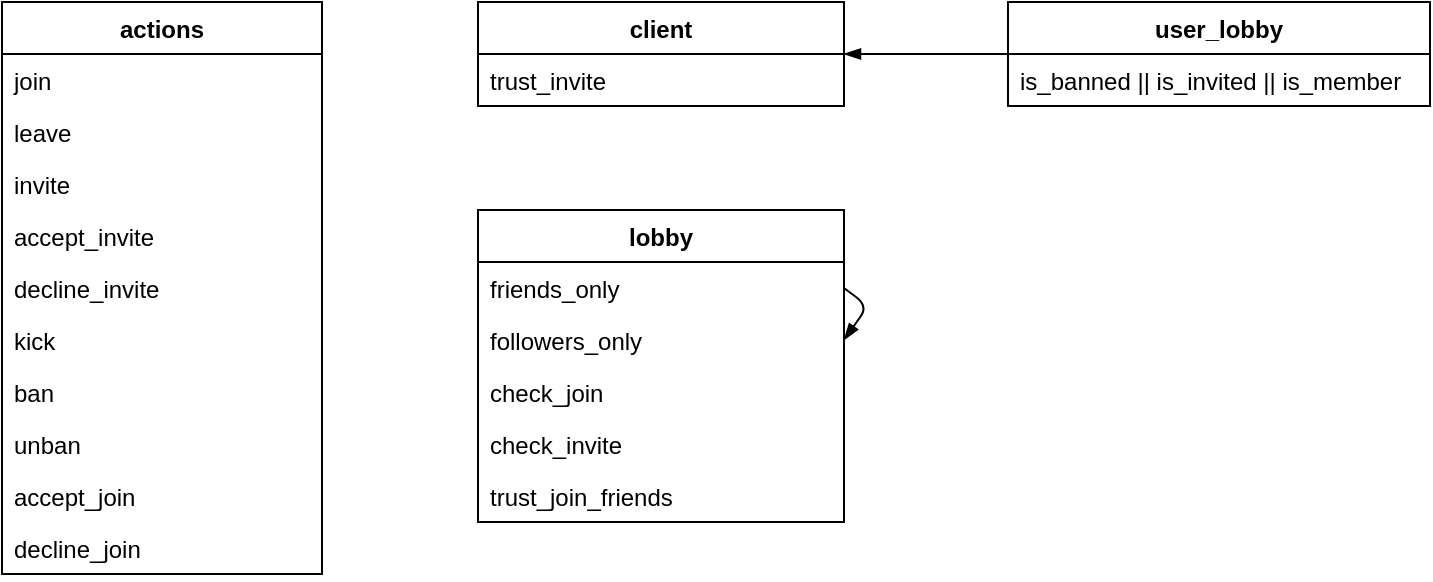<mxfile version="13.0.1" type="device"><diagram id="odDYBLWX8v9IzZ_abZ4O" name="Page-1"><mxGraphModel dx="1950" dy="502" grid="0" gridSize="10" guides="1" tooltips="1" connect="1" arrows="1" fold="1" page="0" pageScale="1" pageWidth="827" pageHeight="1169" math="0" shadow="0"><root><mxCell id="0"/><mxCell id="1" parent="0"/><mxCell id="EuxPJ1tlGM-MT0Ld6GmY-15" style="rounded=0;orthogonalLoop=1;jettySize=auto;html=1;endArrow=blockThin;endFill=1;" parent="1" source="HrsVtSaJy5qnkHQuRTk--28" target="EuxPJ1tlGM-MT0Ld6GmY-16" edge="1"><mxGeometry relative="1" as="geometry"><mxPoint x="403.002" y="796" as="targetPoint"/><mxPoint x="395.0" y="742" as="sourcePoint"/></mxGeometry></mxCell><mxCell id="EuxPJ1tlGM-MT0Ld6GmY-16" value="client" style="swimlane;fontStyle=1;align=center;verticalAlign=top;childLayout=stackLayout;horizontal=1;startSize=26;horizontalStack=0;resizeParent=1;resizeParentMax=0;resizeLast=0;collapsible=1;marginBottom=0;" parent="1" vertex="1"><mxGeometry x="164" y="716" width="183" height="52" as="geometry"/></mxCell><mxCell id="EuxPJ1tlGM-MT0Ld6GmY-19" value="" style="edgeStyle=none;rounded=1;orthogonalLoop=1;jettySize=auto;html=1;endArrow=blockThin;endFill=1;" parent="EuxPJ1tlGM-MT0Ld6GmY-16" edge="1"><mxGeometry relative="1" as="geometry"><mxPoint x="91.5" y="52" as="sourcePoint"/><mxPoint x="91.5" y="52" as="targetPoint"/></mxGeometry></mxCell><mxCell id="EuxPJ1tlGM-MT0Ld6GmY-23" value="trust_invite" style="text;strokeColor=none;fillColor=none;align=left;verticalAlign=top;spacingLeft=4;spacingRight=4;overflow=hidden;rotatable=0;points=[[0,0.5],[1,0.5]];portConstraint=eastwest;" parent="EuxPJ1tlGM-MT0Ld6GmY-16" vertex="1"><mxGeometry y="26" width="183" height="26" as="geometry"/></mxCell><mxCell id="HrsVtSaJy5qnkHQuRTk--28" value="user_lobby" style="swimlane;fontStyle=1;align=center;verticalAlign=top;childLayout=stackLayout;horizontal=1;startSize=26;horizontalStack=0;resizeParent=1;resizeParentMax=0;resizeLast=0;collapsible=1;marginBottom=0;" parent="1" vertex="1"><mxGeometry x="429" y="716" width="211" height="52" as="geometry"/></mxCell><mxCell id="HrsVtSaJy5qnkHQuRTk--29" value="is_banned || is_invited || is_member" style="text;strokeColor=none;fillColor=none;align=left;verticalAlign=top;spacingLeft=4;spacingRight=4;overflow=hidden;rotatable=0;points=[[0,0.5],[1,0.5]];portConstraint=eastwest;" parent="HrsVtSaJy5qnkHQuRTk--28" vertex="1"><mxGeometry y="26" width="211" height="26" as="geometry"/></mxCell><mxCell id="HrsVtSaJy5qnkHQuRTk--31" value="lobby" style="swimlane;fontStyle=1;align=center;verticalAlign=top;childLayout=stackLayout;horizontal=1;startSize=26;horizontalStack=0;resizeParent=1;resizeParentMax=0;resizeLast=0;collapsible=1;marginBottom=0;" parent="1" vertex="1"><mxGeometry x="164" y="820" width="183" height="156" as="geometry"/></mxCell><mxCell id="HrsVtSaJy5qnkHQuRTk--32" style="rounded=1;orthogonalLoop=1;jettySize=auto;html=1;exitX=1;exitY=0.5;exitDx=0;exitDy=0;entryX=1;entryY=0.5;entryDx=0;entryDy=0;endArrow=blockThin;endFill=1;" parent="HrsVtSaJy5qnkHQuRTk--31" source="HrsVtSaJy5qnkHQuRTk--33" target="HrsVtSaJy5qnkHQuRTk--35" edge="1"><mxGeometry relative="1" as="geometry"><Array as="points"><mxPoint x="195" y="48"/></Array></mxGeometry></mxCell><mxCell id="HrsVtSaJy5qnkHQuRTk--33" value="friends_only" style="text;strokeColor=none;fillColor=none;align=left;verticalAlign=top;spacingLeft=4;spacingRight=4;overflow=hidden;rotatable=0;points=[[0,0.5],[1,0.5]];portConstraint=eastwest;" parent="HrsVtSaJy5qnkHQuRTk--31" vertex="1"><mxGeometry y="26" width="183" height="26" as="geometry"/></mxCell><mxCell id="HrsVtSaJy5qnkHQuRTk--34" value="" style="edgeStyle=none;rounded=1;orthogonalLoop=1;jettySize=auto;html=1;endArrow=blockThin;endFill=1;" parent="HrsVtSaJy5qnkHQuRTk--31" source="HrsVtSaJy5qnkHQuRTk--35" target="HrsVtSaJy5qnkHQuRTk--36" edge="1"><mxGeometry relative="1" as="geometry"/></mxCell><mxCell id="HrsVtSaJy5qnkHQuRTk--35" value="followers_only" style="text;strokeColor=none;fillColor=none;align=left;verticalAlign=top;spacingLeft=4;spacingRight=4;overflow=hidden;rotatable=0;points=[[0,0.5],[1,0.5]];portConstraint=eastwest;" parent="HrsVtSaJy5qnkHQuRTk--31" vertex="1"><mxGeometry y="52" width="183" height="26" as="geometry"/></mxCell><mxCell id="HrsVtSaJy5qnkHQuRTk--36" value="check_join" style="text;strokeColor=none;fillColor=none;align=left;verticalAlign=top;spacingLeft=4;spacingRight=4;overflow=hidden;rotatable=0;points=[[0,0.5],[1,0.5]];portConstraint=eastwest;" parent="HrsVtSaJy5qnkHQuRTk--31" vertex="1"><mxGeometry y="78" width="183" height="26" as="geometry"/></mxCell><mxCell id="peSvNKoVlFnEPIyV3YPy-1" value="check_invite" style="text;strokeColor=none;fillColor=none;align=left;verticalAlign=top;spacingLeft=4;spacingRight=4;overflow=hidden;rotatable=0;points=[[0,0.5],[1,0.5]];portConstraint=eastwest;" parent="HrsVtSaJy5qnkHQuRTk--31" vertex="1"><mxGeometry y="104" width="183" height="26" as="geometry"/></mxCell><mxCell id="KIQsW9MJnkWKguHsB2Rs-1" value="trust_join_friends" style="text;strokeColor=none;fillColor=none;align=left;verticalAlign=top;spacingLeft=4;spacingRight=4;overflow=hidden;rotatable=0;points=[[0,0.5],[1,0.5]];portConstraint=eastwest;" parent="HrsVtSaJy5qnkHQuRTk--31" vertex="1"><mxGeometry y="130" width="183" height="26" as="geometry"/></mxCell><mxCell id="EuxPJ1tlGM-MT0Ld6GmY-24" value="actions" style="swimlane;fontStyle=1;align=center;verticalAlign=top;childLayout=stackLayout;horizontal=1;startSize=26;horizontalStack=0;resizeParent=1;resizeParentMax=0;resizeLast=0;collapsible=1;marginBottom=0;" parent="1" vertex="1"><mxGeometry x="-74" y="716" width="160" height="286" as="geometry"/></mxCell><mxCell id="EuxPJ1tlGM-MT0Ld6GmY-25" value="join" style="text;strokeColor=none;fillColor=none;align=left;verticalAlign=top;spacingLeft=4;spacingRight=4;overflow=hidden;rotatable=0;points=[[0,0.5],[1,0.5]];portConstraint=eastwest;" parent="EuxPJ1tlGM-MT0Ld6GmY-24" vertex="1"><mxGeometry y="26" width="160" height="26" as="geometry"/></mxCell><mxCell id="EuxPJ1tlGM-MT0Ld6GmY-26" value="leave" style="text;strokeColor=none;fillColor=none;align=left;verticalAlign=top;spacingLeft=4;spacingRight=4;overflow=hidden;rotatable=0;points=[[0,0.5],[1,0.5]];portConstraint=eastwest;" parent="EuxPJ1tlGM-MT0Ld6GmY-24" vertex="1"><mxGeometry y="52" width="160" height="26" as="geometry"/></mxCell><mxCell id="EuxPJ1tlGM-MT0Ld6GmY-27" value="invite" style="text;strokeColor=none;fillColor=none;align=left;verticalAlign=top;spacingLeft=4;spacingRight=4;overflow=hidden;rotatable=0;points=[[0,0.5],[1,0.5]];portConstraint=eastwest;" parent="EuxPJ1tlGM-MT0Ld6GmY-24" vertex="1"><mxGeometry y="78" width="160" height="26" as="geometry"/></mxCell><mxCell id="EuxPJ1tlGM-MT0Ld6GmY-28" value="accept_invite" style="text;strokeColor=none;fillColor=none;align=left;verticalAlign=top;spacingLeft=4;spacingRight=4;overflow=hidden;rotatable=0;points=[[0,0.5],[1,0.5]];portConstraint=eastwest;" parent="EuxPJ1tlGM-MT0Ld6GmY-24" vertex="1"><mxGeometry y="104" width="160" height="26" as="geometry"/></mxCell><mxCell id="EuxPJ1tlGM-MT0Ld6GmY-29" value="decline_invite" style="text;strokeColor=none;fillColor=none;align=left;verticalAlign=top;spacingLeft=4;spacingRight=4;overflow=hidden;rotatable=0;points=[[0,0.5],[1,0.5]];portConstraint=eastwest;" parent="EuxPJ1tlGM-MT0Ld6GmY-24" vertex="1"><mxGeometry y="130" width="160" height="26" as="geometry"/></mxCell><mxCell id="EuxPJ1tlGM-MT0Ld6GmY-30" value="kick" style="text;strokeColor=none;fillColor=none;align=left;verticalAlign=top;spacingLeft=4;spacingRight=4;overflow=hidden;rotatable=0;points=[[0,0.5],[1,0.5]];portConstraint=eastwest;" parent="EuxPJ1tlGM-MT0Ld6GmY-24" vertex="1"><mxGeometry y="156" width="160" height="26" as="geometry"/></mxCell><mxCell id="EuxPJ1tlGM-MT0Ld6GmY-31" value="ban" style="text;strokeColor=none;fillColor=none;align=left;verticalAlign=top;spacingLeft=4;spacingRight=4;overflow=hidden;rotatable=0;points=[[0,0.5],[1,0.5]];portConstraint=eastwest;" parent="EuxPJ1tlGM-MT0Ld6GmY-24" vertex="1"><mxGeometry y="182" width="160" height="26" as="geometry"/></mxCell><mxCell id="EuxPJ1tlGM-MT0Ld6GmY-32" value="unban" style="text;strokeColor=none;fillColor=none;align=left;verticalAlign=top;spacingLeft=4;spacingRight=4;overflow=hidden;rotatable=0;points=[[0,0.5],[1,0.5]];portConstraint=eastwest;" parent="EuxPJ1tlGM-MT0Ld6GmY-24" vertex="1"><mxGeometry y="208" width="160" height="26" as="geometry"/></mxCell><mxCell id="EuxPJ1tlGM-MT0Ld6GmY-33" value="accept_join" style="text;strokeColor=none;fillColor=none;align=left;verticalAlign=top;spacingLeft=4;spacingRight=4;overflow=hidden;rotatable=0;points=[[0,0.5],[1,0.5]];portConstraint=eastwest;" parent="EuxPJ1tlGM-MT0Ld6GmY-24" vertex="1"><mxGeometry y="234" width="160" height="26" as="geometry"/></mxCell><mxCell id="EuxPJ1tlGM-MT0Ld6GmY-34" value="decline_join" style="text;strokeColor=none;fillColor=none;align=left;verticalAlign=top;spacingLeft=4;spacingRight=4;overflow=hidden;rotatable=0;points=[[0,0.5],[1,0.5]];portConstraint=eastwest;" parent="EuxPJ1tlGM-MT0Ld6GmY-24" vertex="1"><mxGeometry y="260" width="160" height="26" as="geometry"/></mxCell></root></mxGraphModel></diagram></mxfile>